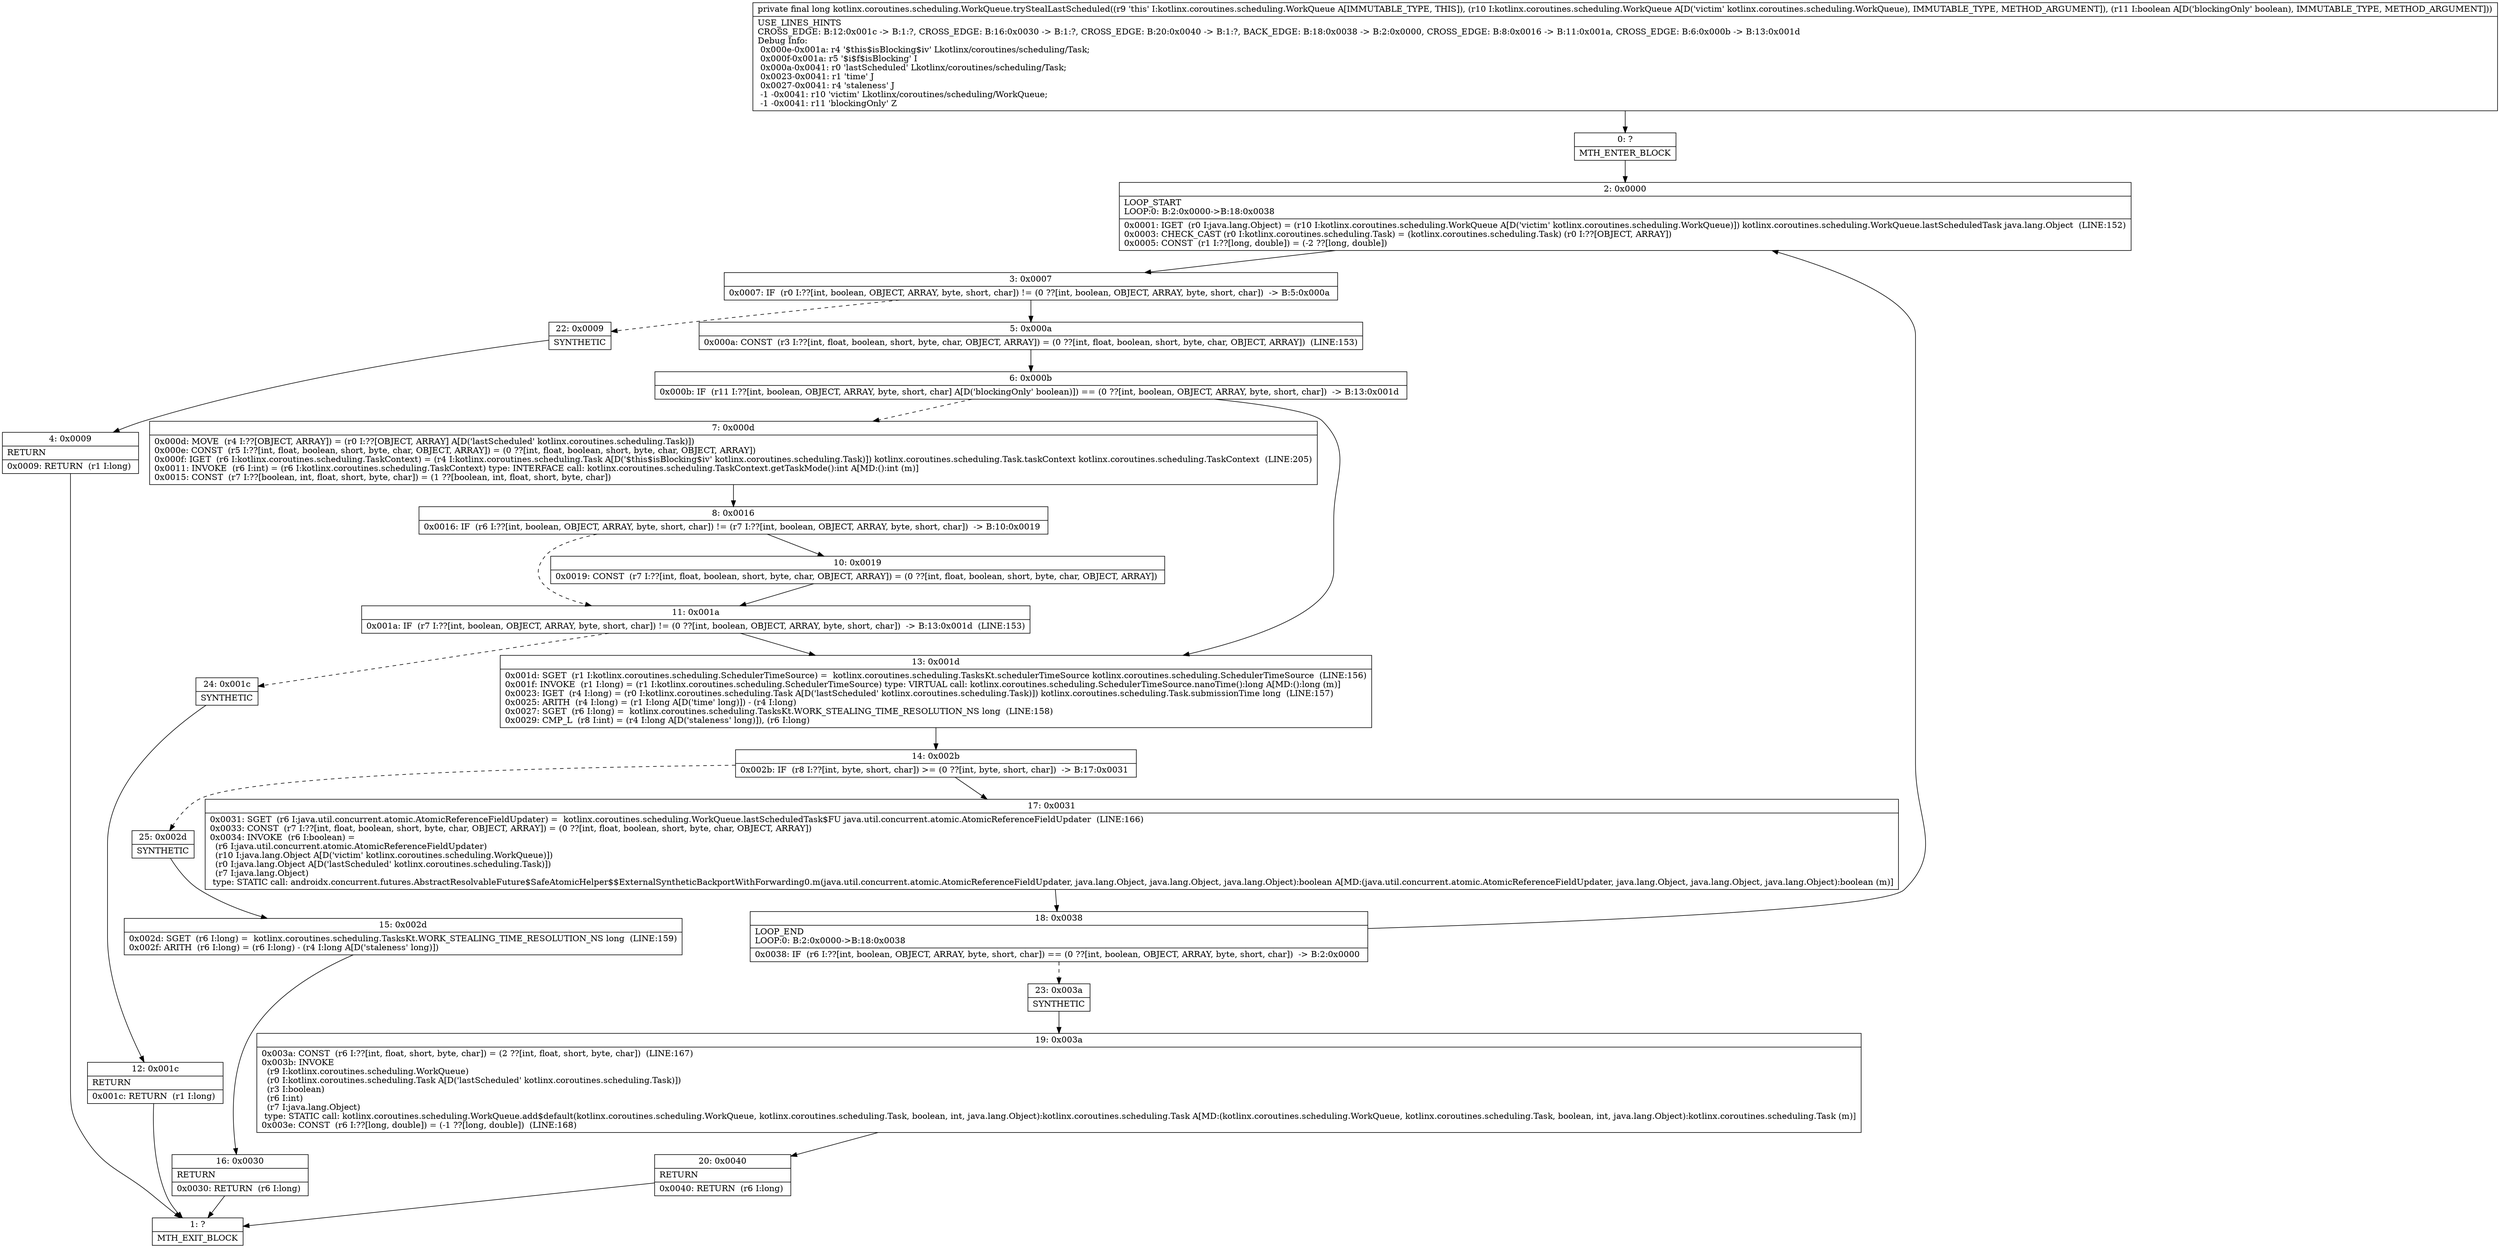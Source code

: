 digraph "CFG forkotlinx.coroutines.scheduling.WorkQueue.tryStealLastScheduled(Lkotlinx\/coroutines\/scheduling\/WorkQueue;Z)J" {
Node_0 [shape=record,label="{0\:\ ?|MTH_ENTER_BLOCK\l}"];
Node_2 [shape=record,label="{2\:\ 0x0000|LOOP_START\lLOOP:0: B:2:0x0000\-\>B:18:0x0038\l|0x0001: IGET  (r0 I:java.lang.Object) = (r10 I:kotlinx.coroutines.scheduling.WorkQueue A[D('victim' kotlinx.coroutines.scheduling.WorkQueue)]) kotlinx.coroutines.scheduling.WorkQueue.lastScheduledTask java.lang.Object  (LINE:152)\l0x0003: CHECK_CAST (r0 I:kotlinx.coroutines.scheduling.Task) = (kotlinx.coroutines.scheduling.Task) (r0 I:??[OBJECT, ARRAY]) \l0x0005: CONST  (r1 I:??[long, double]) = (\-2 ??[long, double]) \l}"];
Node_3 [shape=record,label="{3\:\ 0x0007|0x0007: IF  (r0 I:??[int, boolean, OBJECT, ARRAY, byte, short, char]) != (0 ??[int, boolean, OBJECT, ARRAY, byte, short, char])  \-\> B:5:0x000a \l}"];
Node_5 [shape=record,label="{5\:\ 0x000a|0x000a: CONST  (r3 I:??[int, float, boolean, short, byte, char, OBJECT, ARRAY]) = (0 ??[int, float, boolean, short, byte, char, OBJECT, ARRAY])  (LINE:153)\l}"];
Node_6 [shape=record,label="{6\:\ 0x000b|0x000b: IF  (r11 I:??[int, boolean, OBJECT, ARRAY, byte, short, char] A[D('blockingOnly' boolean)]) == (0 ??[int, boolean, OBJECT, ARRAY, byte, short, char])  \-\> B:13:0x001d \l}"];
Node_7 [shape=record,label="{7\:\ 0x000d|0x000d: MOVE  (r4 I:??[OBJECT, ARRAY]) = (r0 I:??[OBJECT, ARRAY] A[D('lastScheduled' kotlinx.coroutines.scheduling.Task)]) \l0x000e: CONST  (r5 I:??[int, float, boolean, short, byte, char, OBJECT, ARRAY]) = (0 ??[int, float, boolean, short, byte, char, OBJECT, ARRAY]) \l0x000f: IGET  (r6 I:kotlinx.coroutines.scheduling.TaskContext) = (r4 I:kotlinx.coroutines.scheduling.Task A[D('$this$isBlocking$iv' kotlinx.coroutines.scheduling.Task)]) kotlinx.coroutines.scheduling.Task.taskContext kotlinx.coroutines.scheduling.TaskContext  (LINE:205)\l0x0011: INVOKE  (r6 I:int) = (r6 I:kotlinx.coroutines.scheduling.TaskContext) type: INTERFACE call: kotlinx.coroutines.scheduling.TaskContext.getTaskMode():int A[MD:():int (m)]\l0x0015: CONST  (r7 I:??[boolean, int, float, short, byte, char]) = (1 ??[boolean, int, float, short, byte, char]) \l}"];
Node_8 [shape=record,label="{8\:\ 0x0016|0x0016: IF  (r6 I:??[int, boolean, OBJECT, ARRAY, byte, short, char]) != (r7 I:??[int, boolean, OBJECT, ARRAY, byte, short, char])  \-\> B:10:0x0019 \l}"];
Node_10 [shape=record,label="{10\:\ 0x0019|0x0019: CONST  (r7 I:??[int, float, boolean, short, byte, char, OBJECT, ARRAY]) = (0 ??[int, float, boolean, short, byte, char, OBJECT, ARRAY]) \l}"];
Node_11 [shape=record,label="{11\:\ 0x001a|0x001a: IF  (r7 I:??[int, boolean, OBJECT, ARRAY, byte, short, char]) != (0 ??[int, boolean, OBJECT, ARRAY, byte, short, char])  \-\> B:13:0x001d  (LINE:153)\l}"];
Node_24 [shape=record,label="{24\:\ 0x001c|SYNTHETIC\l}"];
Node_12 [shape=record,label="{12\:\ 0x001c|RETURN\l|0x001c: RETURN  (r1 I:long) \l}"];
Node_1 [shape=record,label="{1\:\ ?|MTH_EXIT_BLOCK\l}"];
Node_13 [shape=record,label="{13\:\ 0x001d|0x001d: SGET  (r1 I:kotlinx.coroutines.scheduling.SchedulerTimeSource) =  kotlinx.coroutines.scheduling.TasksKt.schedulerTimeSource kotlinx.coroutines.scheduling.SchedulerTimeSource  (LINE:156)\l0x001f: INVOKE  (r1 I:long) = (r1 I:kotlinx.coroutines.scheduling.SchedulerTimeSource) type: VIRTUAL call: kotlinx.coroutines.scheduling.SchedulerTimeSource.nanoTime():long A[MD:():long (m)]\l0x0023: IGET  (r4 I:long) = (r0 I:kotlinx.coroutines.scheduling.Task A[D('lastScheduled' kotlinx.coroutines.scheduling.Task)]) kotlinx.coroutines.scheduling.Task.submissionTime long  (LINE:157)\l0x0025: ARITH  (r4 I:long) = (r1 I:long A[D('time' long)]) \- (r4 I:long) \l0x0027: SGET  (r6 I:long) =  kotlinx.coroutines.scheduling.TasksKt.WORK_STEALING_TIME_RESOLUTION_NS long  (LINE:158)\l0x0029: CMP_L  (r8 I:int) = (r4 I:long A[D('staleness' long)]), (r6 I:long) \l}"];
Node_14 [shape=record,label="{14\:\ 0x002b|0x002b: IF  (r8 I:??[int, byte, short, char]) \>= (0 ??[int, byte, short, char])  \-\> B:17:0x0031 \l}"];
Node_17 [shape=record,label="{17\:\ 0x0031|0x0031: SGET  (r6 I:java.util.concurrent.atomic.AtomicReferenceFieldUpdater) =  kotlinx.coroutines.scheduling.WorkQueue.lastScheduledTask$FU java.util.concurrent.atomic.AtomicReferenceFieldUpdater  (LINE:166)\l0x0033: CONST  (r7 I:??[int, float, boolean, short, byte, char, OBJECT, ARRAY]) = (0 ??[int, float, boolean, short, byte, char, OBJECT, ARRAY]) \l0x0034: INVOKE  (r6 I:boolean) = \l  (r6 I:java.util.concurrent.atomic.AtomicReferenceFieldUpdater)\l  (r10 I:java.lang.Object A[D('victim' kotlinx.coroutines.scheduling.WorkQueue)])\l  (r0 I:java.lang.Object A[D('lastScheduled' kotlinx.coroutines.scheduling.Task)])\l  (r7 I:java.lang.Object)\l type: STATIC call: androidx.concurrent.futures.AbstractResolvableFuture$SafeAtomicHelper$$ExternalSyntheticBackportWithForwarding0.m(java.util.concurrent.atomic.AtomicReferenceFieldUpdater, java.lang.Object, java.lang.Object, java.lang.Object):boolean A[MD:(java.util.concurrent.atomic.AtomicReferenceFieldUpdater, java.lang.Object, java.lang.Object, java.lang.Object):boolean (m)]\l}"];
Node_18 [shape=record,label="{18\:\ 0x0038|LOOP_END\lLOOP:0: B:2:0x0000\-\>B:18:0x0038\l|0x0038: IF  (r6 I:??[int, boolean, OBJECT, ARRAY, byte, short, char]) == (0 ??[int, boolean, OBJECT, ARRAY, byte, short, char])  \-\> B:2:0x0000 \l}"];
Node_23 [shape=record,label="{23\:\ 0x003a|SYNTHETIC\l}"];
Node_19 [shape=record,label="{19\:\ 0x003a|0x003a: CONST  (r6 I:??[int, float, short, byte, char]) = (2 ??[int, float, short, byte, char])  (LINE:167)\l0x003b: INVOKE  \l  (r9 I:kotlinx.coroutines.scheduling.WorkQueue)\l  (r0 I:kotlinx.coroutines.scheduling.Task A[D('lastScheduled' kotlinx.coroutines.scheduling.Task)])\l  (r3 I:boolean)\l  (r6 I:int)\l  (r7 I:java.lang.Object)\l type: STATIC call: kotlinx.coroutines.scheduling.WorkQueue.add$default(kotlinx.coroutines.scheduling.WorkQueue, kotlinx.coroutines.scheduling.Task, boolean, int, java.lang.Object):kotlinx.coroutines.scheduling.Task A[MD:(kotlinx.coroutines.scheduling.WorkQueue, kotlinx.coroutines.scheduling.Task, boolean, int, java.lang.Object):kotlinx.coroutines.scheduling.Task (m)]\l0x003e: CONST  (r6 I:??[long, double]) = (\-1 ??[long, double])  (LINE:168)\l}"];
Node_20 [shape=record,label="{20\:\ 0x0040|RETURN\l|0x0040: RETURN  (r6 I:long) \l}"];
Node_25 [shape=record,label="{25\:\ 0x002d|SYNTHETIC\l}"];
Node_15 [shape=record,label="{15\:\ 0x002d|0x002d: SGET  (r6 I:long) =  kotlinx.coroutines.scheduling.TasksKt.WORK_STEALING_TIME_RESOLUTION_NS long  (LINE:159)\l0x002f: ARITH  (r6 I:long) = (r6 I:long) \- (r4 I:long A[D('staleness' long)]) \l}"];
Node_16 [shape=record,label="{16\:\ 0x0030|RETURN\l|0x0030: RETURN  (r6 I:long) \l}"];
Node_22 [shape=record,label="{22\:\ 0x0009|SYNTHETIC\l}"];
Node_4 [shape=record,label="{4\:\ 0x0009|RETURN\l|0x0009: RETURN  (r1 I:long) \l}"];
MethodNode[shape=record,label="{private final long kotlinx.coroutines.scheduling.WorkQueue.tryStealLastScheduled((r9 'this' I:kotlinx.coroutines.scheduling.WorkQueue A[IMMUTABLE_TYPE, THIS]), (r10 I:kotlinx.coroutines.scheduling.WorkQueue A[D('victim' kotlinx.coroutines.scheduling.WorkQueue), IMMUTABLE_TYPE, METHOD_ARGUMENT]), (r11 I:boolean A[D('blockingOnly' boolean), IMMUTABLE_TYPE, METHOD_ARGUMENT]))  | USE_LINES_HINTS\lCROSS_EDGE: B:12:0x001c \-\> B:1:?, CROSS_EDGE: B:16:0x0030 \-\> B:1:?, CROSS_EDGE: B:20:0x0040 \-\> B:1:?, BACK_EDGE: B:18:0x0038 \-\> B:2:0x0000, CROSS_EDGE: B:8:0x0016 \-\> B:11:0x001a, CROSS_EDGE: B:6:0x000b \-\> B:13:0x001d\lDebug Info:\l  0x000e\-0x001a: r4 '$this$isBlocking$iv' Lkotlinx\/coroutines\/scheduling\/Task;\l  0x000f\-0x001a: r5 '$i$f$isBlocking' I\l  0x000a\-0x0041: r0 'lastScheduled' Lkotlinx\/coroutines\/scheduling\/Task;\l  0x0023\-0x0041: r1 'time' J\l  0x0027\-0x0041: r4 'staleness' J\l  \-1 \-0x0041: r10 'victim' Lkotlinx\/coroutines\/scheduling\/WorkQueue;\l  \-1 \-0x0041: r11 'blockingOnly' Z\l}"];
MethodNode -> Node_0;Node_0 -> Node_2;
Node_2 -> Node_3;
Node_3 -> Node_5;
Node_3 -> Node_22[style=dashed];
Node_5 -> Node_6;
Node_6 -> Node_7[style=dashed];
Node_6 -> Node_13;
Node_7 -> Node_8;
Node_8 -> Node_10;
Node_8 -> Node_11[style=dashed];
Node_10 -> Node_11;
Node_11 -> Node_13;
Node_11 -> Node_24[style=dashed];
Node_24 -> Node_12;
Node_12 -> Node_1;
Node_13 -> Node_14;
Node_14 -> Node_17;
Node_14 -> Node_25[style=dashed];
Node_17 -> Node_18;
Node_18 -> Node_2;
Node_18 -> Node_23[style=dashed];
Node_23 -> Node_19;
Node_19 -> Node_20;
Node_20 -> Node_1;
Node_25 -> Node_15;
Node_15 -> Node_16;
Node_16 -> Node_1;
Node_22 -> Node_4;
Node_4 -> Node_1;
}

